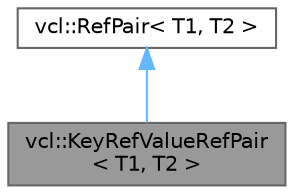 digraph "vcl::KeyRefValueRefPair&lt; T1, T2 &gt;"
{
 // LATEX_PDF_SIZE
  bgcolor="transparent";
  edge [fontname=Helvetica,fontsize=10,labelfontname=Helvetica,labelfontsize=10];
  node [fontname=Helvetica,fontsize=10,shape=box,height=0.2,width=0.4];
  Node1 [label="vcl::KeyRefValueRefPair\l\< T1, T2 \>",height=0.2,width=0.4,color="gray40", fillcolor="grey60", style="filled", fontcolor="black",tooltip=" "];
  Node2 -> Node1 [dir="back",color="steelblue1",style="solid"];
  Node2 [label="vcl::RefPair\< T1, T2 \>",height=0.2,width=0.4,color="gray40", fillcolor="white", style="filled",URL="$classvcl_1_1RefPair.html",tooltip=" "];
}
